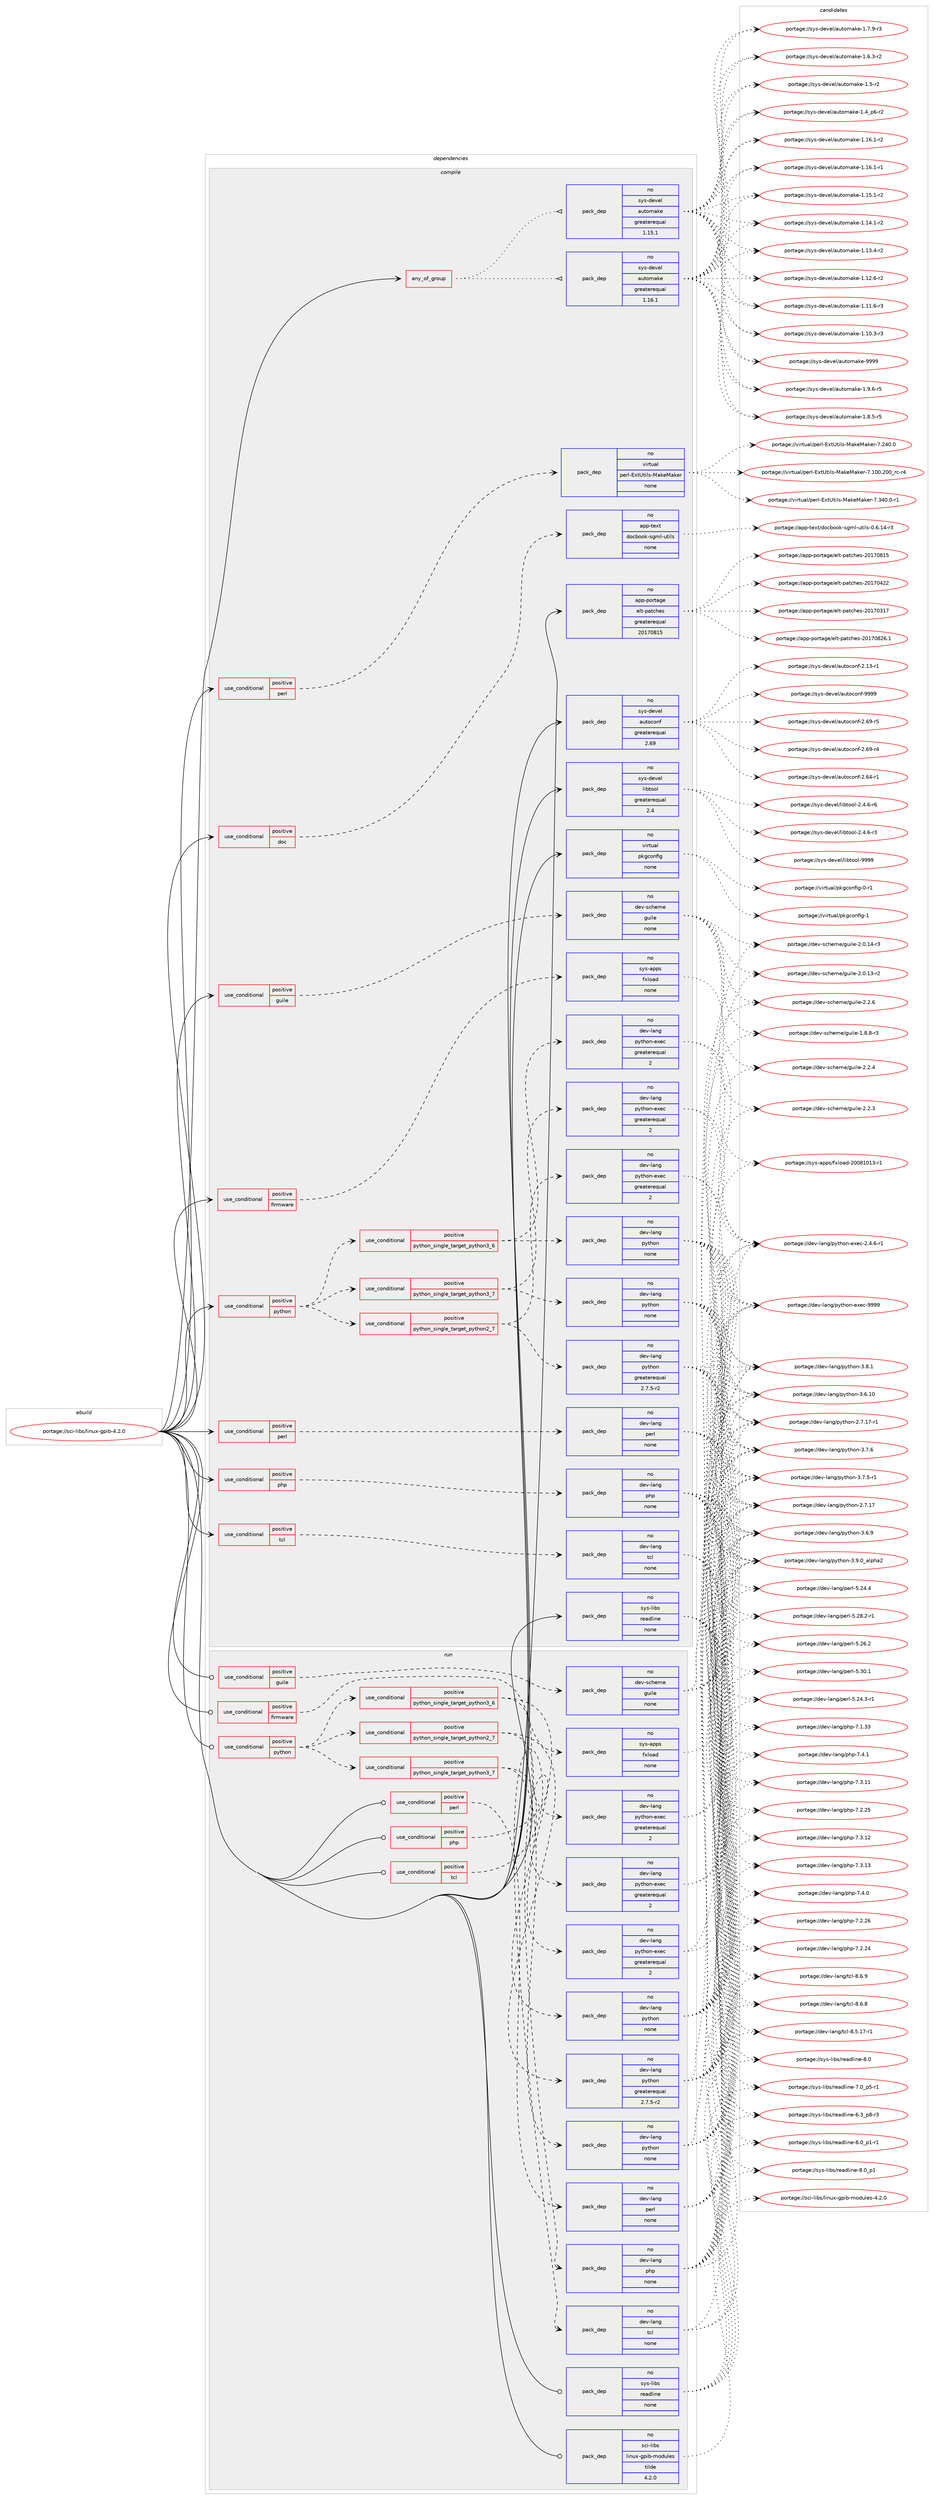 digraph prolog {

# *************
# Graph options
# *************

newrank=true;
concentrate=true;
compound=true;
graph [rankdir=LR,fontname=Helvetica,fontsize=10,ranksep=1.5];#, ranksep=2.5, nodesep=0.2];
edge  [arrowhead=vee];
node  [fontname=Helvetica,fontsize=10];

# **********
# The ebuild
# **********

subgraph cluster_leftcol {
color=gray;
rank=same;
label=<<i>ebuild</i>>;
id [label="portage://sci-libs/linux-gpib-4.2.0", color=red, width=4, href="../sci-libs/linux-gpib-4.2.0.svg"];
}

# ****************
# The dependencies
# ****************

subgraph cluster_midcol {
color=gray;
label=<<i>dependencies</i>>;
subgraph cluster_compile {
fillcolor="#eeeeee";
style=filled;
label=<<i>compile</i>>;
subgraph any1609 {
dependency98336 [label=<<TABLE BORDER="0" CELLBORDER="1" CELLSPACING="0" CELLPADDING="4"><TR><TD CELLPADDING="10">any_of_group</TD></TR></TABLE>>, shape=none, color=red];subgraph pack78004 {
dependency98337 [label=<<TABLE BORDER="0" CELLBORDER="1" CELLSPACING="0" CELLPADDING="4" WIDTH="220"><TR><TD ROWSPAN="6" CELLPADDING="30">pack_dep</TD></TR><TR><TD WIDTH="110">no</TD></TR><TR><TD>sys-devel</TD></TR><TR><TD>automake</TD></TR><TR><TD>greaterequal</TD></TR><TR><TD>1.16.1</TD></TR></TABLE>>, shape=none, color=blue];
}
dependency98336:e -> dependency98337:w [weight=20,style="dotted",arrowhead="oinv"];
subgraph pack78005 {
dependency98338 [label=<<TABLE BORDER="0" CELLBORDER="1" CELLSPACING="0" CELLPADDING="4" WIDTH="220"><TR><TD ROWSPAN="6" CELLPADDING="30">pack_dep</TD></TR><TR><TD WIDTH="110">no</TD></TR><TR><TD>sys-devel</TD></TR><TR><TD>automake</TD></TR><TR><TD>greaterequal</TD></TR><TR><TD>1.15.1</TD></TR></TABLE>>, shape=none, color=blue];
}
dependency98336:e -> dependency98338:w [weight=20,style="dotted",arrowhead="oinv"];
}
id:e -> dependency98336:w [weight=20,style="solid",arrowhead="vee"];
subgraph cond18643 {
dependency98339 [label=<<TABLE BORDER="0" CELLBORDER="1" CELLSPACING="0" CELLPADDING="4"><TR><TD ROWSPAN="3" CELLPADDING="10">use_conditional</TD></TR><TR><TD>positive</TD></TR><TR><TD>doc</TD></TR></TABLE>>, shape=none, color=red];
subgraph pack78006 {
dependency98340 [label=<<TABLE BORDER="0" CELLBORDER="1" CELLSPACING="0" CELLPADDING="4" WIDTH="220"><TR><TD ROWSPAN="6" CELLPADDING="30">pack_dep</TD></TR><TR><TD WIDTH="110">no</TD></TR><TR><TD>app-text</TD></TR><TR><TD>docbook-sgml-utils</TD></TR><TR><TD>none</TD></TR><TR><TD></TD></TR></TABLE>>, shape=none, color=blue];
}
dependency98339:e -> dependency98340:w [weight=20,style="dashed",arrowhead="vee"];
}
id:e -> dependency98339:w [weight=20,style="solid",arrowhead="vee"];
subgraph cond18644 {
dependency98341 [label=<<TABLE BORDER="0" CELLBORDER="1" CELLSPACING="0" CELLPADDING="4"><TR><TD ROWSPAN="3" CELLPADDING="10">use_conditional</TD></TR><TR><TD>positive</TD></TR><TR><TD>firmware</TD></TR></TABLE>>, shape=none, color=red];
subgraph pack78007 {
dependency98342 [label=<<TABLE BORDER="0" CELLBORDER="1" CELLSPACING="0" CELLPADDING="4" WIDTH="220"><TR><TD ROWSPAN="6" CELLPADDING="30">pack_dep</TD></TR><TR><TD WIDTH="110">no</TD></TR><TR><TD>sys-apps</TD></TR><TR><TD>fxload</TD></TR><TR><TD>none</TD></TR><TR><TD></TD></TR></TABLE>>, shape=none, color=blue];
}
dependency98341:e -> dependency98342:w [weight=20,style="dashed",arrowhead="vee"];
}
id:e -> dependency98341:w [weight=20,style="solid",arrowhead="vee"];
subgraph cond18645 {
dependency98343 [label=<<TABLE BORDER="0" CELLBORDER="1" CELLSPACING="0" CELLPADDING="4"><TR><TD ROWSPAN="3" CELLPADDING="10">use_conditional</TD></TR><TR><TD>positive</TD></TR><TR><TD>guile</TD></TR></TABLE>>, shape=none, color=red];
subgraph pack78008 {
dependency98344 [label=<<TABLE BORDER="0" CELLBORDER="1" CELLSPACING="0" CELLPADDING="4" WIDTH="220"><TR><TD ROWSPAN="6" CELLPADDING="30">pack_dep</TD></TR><TR><TD WIDTH="110">no</TD></TR><TR><TD>dev-scheme</TD></TR><TR><TD>guile</TD></TR><TR><TD>none</TD></TR><TR><TD></TD></TR></TABLE>>, shape=none, color=blue];
}
dependency98343:e -> dependency98344:w [weight=20,style="dashed",arrowhead="vee"];
}
id:e -> dependency98343:w [weight=20,style="solid",arrowhead="vee"];
subgraph cond18646 {
dependency98345 [label=<<TABLE BORDER="0" CELLBORDER="1" CELLSPACING="0" CELLPADDING="4"><TR><TD ROWSPAN="3" CELLPADDING="10">use_conditional</TD></TR><TR><TD>positive</TD></TR><TR><TD>perl</TD></TR></TABLE>>, shape=none, color=red];
subgraph pack78009 {
dependency98346 [label=<<TABLE BORDER="0" CELLBORDER="1" CELLSPACING="0" CELLPADDING="4" WIDTH="220"><TR><TD ROWSPAN="6" CELLPADDING="30">pack_dep</TD></TR><TR><TD WIDTH="110">no</TD></TR><TR><TD>dev-lang</TD></TR><TR><TD>perl</TD></TR><TR><TD>none</TD></TR><TR><TD></TD></TR></TABLE>>, shape=none, color=blue];
}
dependency98345:e -> dependency98346:w [weight=20,style="dashed",arrowhead="vee"];
}
id:e -> dependency98345:w [weight=20,style="solid",arrowhead="vee"];
subgraph cond18647 {
dependency98347 [label=<<TABLE BORDER="0" CELLBORDER="1" CELLSPACING="0" CELLPADDING="4"><TR><TD ROWSPAN="3" CELLPADDING="10">use_conditional</TD></TR><TR><TD>positive</TD></TR><TR><TD>perl</TD></TR></TABLE>>, shape=none, color=red];
subgraph pack78010 {
dependency98348 [label=<<TABLE BORDER="0" CELLBORDER="1" CELLSPACING="0" CELLPADDING="4" WIDTH="220"><TR><TD ROWSPAN="6" CELLPADDING="30">pack_dep</TD></TR><TR><TD WIDTH="110">no</TD></TR><TR><TD>virtual</TD></TR><TR><TD>perl-ExtUtils-MakeMaker</TD></TR><TR><TD>none</TD></TR><TR><TD></TD></TR></TABLE>>, shape=none, color=blue];
}
dependency98347:e -> dependency98348:w [weight=20,style="dashed",arrowhead="vee"];
}
id:e -> dependency98347:w [weight=20,style="solid",arrowhead="vee"];
subgraph cond18648 {
dependency98349 [label=<<TABLE BORDER="0" CELLBORDER="1" CELLSPACING="0" CELLPADDING="4"><TR><TD ROWSPAN="3" CELLPADDING="10">use_conditional</TD></TR><TR><TD>positive</TD></TR><TR><TD>php</TD></TR></TABLE>>, shape=none, color=red];
subgraph pack78011 {
dependency98350 [label=<<TABLE BORDER="0" CELLBORDER="1" CELLSPACING="0" CELLPADDING="4" WIDTH="220"><TR><TD ROWSPAN="6" CELLPADDING="30">pack_dep</TD></TR><TR><TD WIDTH="110">no</TD></TR><TR><TD>dev-lang</TD></TR><TR><TD>php</TD></TR><TR><TD>none</TD></TR><TR><TD></TD></TR></TABLE>>, shape=none, color=blue];
}
dependency98349:e -> dependency98350:w [weight=20,style="dashed",arrowhead="vee"];
}
id:e -> dependency98349:w [weight=20,style="solid",arrowhead="vee"];
subgraph cond18649 {
dependency98351 [label=<<TABLE BORDER="0" CELLBORDER="1" CELLSPACING="0" CELLPADDING="4"><TR><TD ROWSPAN="3" CELLPADDING="10">use_conditional</TD></TR><TR><TD>positive</TD></TR><TR><TD>python</TD></TR></TABLE>>, shape=none, color=red];
subgraph cond18650 {
dependency98352 [label=<<TABLE BORDER="0" CELLBORDER="1" CELLSPACING="0" CELLPADDING="4"><TR><TD ROWSPAN="3" CELLPADDING="10">use_conditional</TD></TR><TR><TD>positive</TD></TR><TR><TD>python_single_target_python2_7</TD></TR></TABLE>>, shape=none, color=red];
subgraph pack78012 {
dependency98353 [label=<<TABLE BORDER="0" CELLBORDER="1" CELLSPACING="0" CELLPADDING="4" WIDTH="220"><TR><TD ROWSPAN="6" CELLPADDING="30">pack_dep</TD></TR><TR><TD WIDTH="110">no</TD></TR><TR><TD>dev-lang</TD></TR><TR><TD>python</TD></TR><TR><TD>greaterequal</TD></TR><TR><TD>2.7.5-r2</TD></TR></TABLE>>, shape=none, color=blue];
}
dependency98352:e -> dependency98353:w [weight=20,style="dashed",arrowhead="vee"];
subgraph pack78013 {
dependency98354 [label=<<TABLE BORDER="0" CELLBORDER="1" CELLSPACING="0" CELLPADDING="4" WIDTH="220"><TR><TD ROWSPAN="6" CELLPADDING="30">pack_dep</TD></TR><TR><TD WIDTH="110">no</TD></TR><TR><TD>dev-lang</TD></TR><TR><TD>python-exec</TD></TR><TR><TD>greaterequal</TD></TR><TR><TD>2</TD></TR></TABLE>>, shape=none, color=blue];
}
dependency98352:e -> dependency98354:w [weight=20,style="dashed",arrowhead="vee"];
}
dependency98351:e -> dependency98352:w [weight=20,style="dashed",arrowhead="vee"];
subgraph cond18651 {
dependency98355 [label=<<TABLE BORDER="0" CELLBORDER="1" CELLSPACING="0" CELLPADDING="4"><TR><TD ROWSPAN="3" CELLPADDING="10">use_conditional</TD></TR><TR><TD>positive</TD></TR><TR><TD>python_single_target_python3_6</TD></TR></TABLE>>, shape=none, color=red];
subgraph pack78014 {
dependency98356 [label=<<TABLE BORDER="0" CELLBORDER="1" CELLSPACING="0" CELLPADDING="4" WIDTH="220"><TR><TD ROWSPAN="6" CELLPADDING="30">pack_dep</TD></TR><TR><TD WIDTH="110">no</TD></TR><TR><TD>dev-lang</TD></TR><TR><TD>python</TD></TR><TR><TD>none</TD></TR><TR><TD></TD></TR></TABLE>>, shape=none, color=blue];
}
dependency98355:e -> dependency98356:w [weight=20,style="dashed",arrowhead="vee"];
subgraph pack78015 {
dependency98357 [label=<<TABLE BORDER="0" CELLBORDER="1" CELLSPACING="0" CELLPADDING="4" WIDTH="220"><TR><TD ROWSPAN="6" CELLPADDING="30">pack_dep</TD></TR><TR><TD WIDTH="110">no</TD></TR><TR><TD>dev-lang</TD></TR><TR><TD>python-exec</TD></TR><TR><TD>greaterequal</TD></TR><TR><TD>2</TD></TR></TABLE>>, shape=none, color=blue];
}
dependency98355:e -> dependency98357:w [weight=20,style="dashed",arrowhead="vee"];
}
dependency98351:e -> dependency98355:w [weight=20,style="dashed",arrowhead="vee"];
subgraph cond18652 {
dependency98358 [label=<<TABLE BORDER="0" CELLBORDER="1" CELLSPACING="0" CELLPADDING="4"><TR><TD ROWSPAN="3" CELLPADDING="10">use_conditional</TD></TR><TR><TD>positive</TD></TR><TR><TD>python_single_target_python3_7</TD></TR></TABLE>>, shape=none, color=red];
subgraph pack78016 {
dependency98359 [label=<<TABLE BORDER="0" CELLBORDER="1" CELLSPACING="0" CELLPADDING="4" WIDTH="220"><TR><TD ROWSPAN="6" CELLPADDING="30">pack_dep</TD></TR><TR><TD WIDTH="110">no</TD></TR><TR><TD>dev-lang</TD></TR><TR><TD>python</TD></TR><TR><TD>none</TD></TR><TR><TD></TD></TR></TABLE>>, shape=none, color=blue];
}
dependency98358:e -> dependency98359:w [weight=20,style="dashed",arrowhead="vee"];
subgraph pack78017 {
dependency98360 [label=<<TABLE BORDER="0" CELLBORDER="1" CELLSPACING="0" CELLPADDING="4" WIDTH="220"><TR><TD ROWSPAN="6" CELLPADDING="30">pack_dep</TD></TR><TR><TD WIDTH="110">no</TD></TR><TR><TD>dev-lang</TD></TR><TR><TD>python-exec</TD></TR><TR><TD>greaterequal</TD></TR><TR><TD>2</TD></TR></TABLE>>, shape=none, color=blue];
}
dependency98358:e -> dependency98360:w [weight=20,style="dashed",arrowhead="vee"];
}
dependency98351:e -> dependency98358:w [weight=20,style="dashed",arrowhead="vee"];
}
id:e -> dependency98351:w [weight=20,style="solid",arrowhead="vee"];
subgraph cond18653 {
dependency98361 [label=<<TABLE BORDER="0" CELLBORDER="1" CELLSPACING="0" CELLPADDING="4"><TR><TD ROWSPAN="3" CELLPADDING="10">use_conditional</TD></TR><TR><TD>positive</TD></TR><TR><TD>tcl</TD></TR></TABLE>>, shape=none, color=red];
subgraph pack78018 {
dependency98362 [label=<<TABLE BORDER="0" CELLBORDER="1" CELLSPACING="0" CELLPADDING="4" WIDTH="220"><TR><TD ROWSPAN="6" CELLPADDING="30">pack_dep</TD></TR><TR><TD WIDTH="110">no</TD></TR><TR><TD>dev-lang</TD></TR><TR><TD>tcl</TD></TR><TR><TD>none</TD></TR><TR><TD></TD></TR></TABLE>>, shape=none, color=blue];
}
dependency98361:e -> dependency98362:w [weight=20,style="dashed",arrowhead="vee"];
}
id:e -> dependency98361:w [weight=20,style="solid",arrowhead="vee"];
subgraph pack78019 {
dependency98363 [label=<<TABLE BORDER="0" CELLBORDER="1" CELLSPACING="0" CELLPADDING="4" WIDTH="220"><TR><TD ROWSPAN="6" CELLPADDING="30">pack_dep</TD></TR><TR><TD WIDTH="110">no</TD></TR><TR><TD>app-portage</TD></TR><TR><TD>elt-patches</TD></TR><TR><TD>greaterequal</TD></TR><TR><TD>20170815</TD></TR></TABLE>>, shape=none, color=blue];
}
id:e -> dependency98363:w [weight=20,style="solid",arrowhead="vee"];
subgraph pack78020 {
dependency98364 [label=<<TABLE BORDER="0" CELLBORDER="1" CELLSPACING="0" CELLPADDING="4" WIDTH="220"><TR><TD ROWSPAN="6" CELLPADDING="30">pack_dep</TD></TR><TR><TD WIDTH="110">no</TD></TR><TR><TD>sys-devel</TD></TR><TR><TD>autoconf</TD></TR><TR><TD>greaterequal</TD></TR><TR><TD>2.69</TD></TR></TABLE>>, shape=none, color=blue];
}
id:e -> dependency98364:w [weight=20,style="solid",arrowhead="vee"];
subgraph pack78021 {
dependency98365 [label=<<TABLE BORDER="0" CELLBORDER="1" CELLSPACING="0" CELLPADDING="4" WIDTH="220"><TR><TD ROWSPAN="6" CELLPADDING="30">pack_dep</TD></TR><TR><TD WIDTH="110">no</TD></TR><TR><TD>sys-devel</TD></TR><TR><TD>libtool</TD></TR><TR><TD>greaterequal</TD></TR><TR><TD>2.4</TD></TR></TABLE>>, shape=none, color=blue];
}
id:e -> dependency98365:w [weight=20,style="solid",arrowhead="vee"];
subgraph pack78022 {
dependency98366 [label=<<TABLE BORDER="0" CELLBORDER="1" CELLSPACING="0" CELLPADDING="4" WIDTH="220"><TR><TD ROWSPAN="6" CELLPADDING="30">pack_dep</TD></TR><TR><TD WIDTH="110">no</TD></TR><TR><TD>sys-libs</TD></TR><TR><TD>readline</TD></TR><TR><TD>none</TD></TR><TR><TD></TD></TR></TABLE>>, shape=none, color=blue];
}
id:e -> dependency98366:w [weight=20,style="solid",arrowhead="vee"];
subgraph pack78023 {
dependency98367 [label=<<TABLE BORDER="0" CELLBORDER="1" CELLSPACING="0" CELLPADDING="4" WIDTH="220"><TR><TD ROWSPAN="6" CELLPADDING="30">pack_dep</TD></TR><TR><TD WIDTH="110">no</TD></TR><TR><TD>virtual</TD></TR><TR><TD>pkgconfig</TD></TR><TR><TD>none</TD></TR><TR><TD></TD></TR></TABLE>>, shape=none, color=blue];
}
id:e -> dependency98367:w [weight=20,style="solid",arrowhead="vee"];
}
subgraph cluster_compileandrun {
fillcolor="#eeeeee";
style=filled;
label=<<i>compile and run</i>>;
}
subgraph cluster_run {
fillcolor="#eeeeee";
style=filled;
label=<<i>run</i>>;
subgraph cond18654 {
dependency98368 [label=<<TABLE BORDER="0" CELLBORDER="1" CELLSPACING="0" CELLPADDING="4"><TR><TD ROWSPAN="3" CELLPADDING="10">use_conditional</TD></TR><TR><TD>positive</TD></TR><TR><TD>firmware</TD></TR></TABLE>>, shape=none, color=red];
subgraph pack78024 {
dependency98369 [label=<<TABLE BORDER="0" CELLBORDER="1" CELLSPACING="0" CELLPADDING="4" WIDTH="220"><TR><TD ROWSPAN="6" CELLPADDING="30">pack_dep</TD></TR><TR><TD WIDTH="110">no</TD></TR><TR><TD>sys-apps</TD></TR><TR><TD>fxload</TD></TR><TR><TD>none</TD></TR><TR><TD></TD></TR></TABLE>>, shape=none, color=blue];
}
dependency98368:e -> dependency98369:w [weight=20,style="dashed",arrowhead="vee"];
}
id:e -> dependency98368:w [weight=20,style="solid",arrowhead="odot"];
subgraph cond18655 {
dependency98370 [label=<<TABLE BORDER="0" CELLBORDER="1" CELLSPACING="0" CELLPADDING="4"><TR><TD ROWSPAN="3" CELLPADDING="10">use_conditional</TD></TR><TR><TD>positive</TD></TR><TR><TD>guile</TD></TR></TABLE>>, shape=none, color=red];
subgraph pack78025 {
dependency98371 [label=<<TABLE BORDER="0" CELLBORDER="1" CELLSPACING="0" CELLPADDING="4" WIDTH="220"><TR><TD ROWSPAN="6" CELLPADDING="30">pack_dep</TD></TR><TR><TD WIDTH="110">no</TD></TR><TR><TD>dev-scheme</TD></TR><TR><TD>guile</TD></TR><TR><TD>none</TD></TR><TR><TD></TD></TR></TABLE>>, shape=none, color=blue];
}
dependency98370:e -> dependency98371:w [weight=20,style="dashed",arrowhead="vee"];
}
id:e -> dependency98370:w [weight=20,style="solid",arrowhead="odot"];
subgraph cond18656 {
dependency98372 [label=<<TABLE BORDER="0" CELLBORDER="1" CELLSPACING="0" CELLPADDING="4"><TR><TD ROWSPAN="3" CELLPADDING="10">use_conditional</TD></TR><TR><TD>positive</TD></TR><TR><TD>perl</TD></TR></TABLE>>, shape=none, color=red];
subgraph pack78026 {
dependency98373 [label=<<TABLE BORDER="0" CELLBORDER="1" CELLSPACING="0" CELLPADDING="4" WIDTH="220"><TR><TD ROWSPAN="6" CELLPADDING="30">pack_dep</TD></TR><TR><TD WIDTH="110">no</TD></TR><TR><TD>dev-lang</TD></TR><TR><TD>perl</TD></TR><TR><TD>none</TD></TR><TR><TD></TD></TR></TABLE>>, shape=none, color=blue];
}
dependency98372:e -> dependency98373:w [weight=20,style="dashed",arrowhead="vee"];
}
id:e -> dependency98372:w [weight=20,style="solid",arrowhead="odot"];
subgraph cond18657 {
dependency98374 [label=<<TABLE BORDER="0" CELLBORDER="1" CELLSPACING="0" CELLPADDING="4"><TR><TD ROWSPAN="3" CELLPADDING="10">use_conditional</TD></TR><TR><TD>positive</TD></TR><TR><TD>php</TD></TR></TABLE>>, shape=none, color=red];
subgraph pack78027 {
dependency98375 [label=<<TABLE BORDER="0" CELLBORDER="1" CELLSPACING="0" CELLPADDING="4" WIDTH="220"><TR><TD ROWSPAN="6" CELLPADDING="30">pack_dep</TD></TR><TR><TD WIDTH="110">no</TD></TR><TR><TD>dev-lang</TD></TR><TR><TD>php</TD></TR><TR><TD>none</TD></TR><TR><TD></TD></TR></TABLE>>, shape=none, color=blue];
}
dependency98374:e -> dependency98375:w [weight=20,style="dashed",arrowhead="vee"];
}
id:e -> dependency98374:w [weight=20,style="solid",arrowhead="odot"];
subgraph cond18658 {
dependency98376 [label=<<TABLE BORDER="0" CELLBORDER="1" CELLSPACING="0" CELLPADDING="4"><TR><TD ROWSPAN="3" CELLPADDING="10">use_conditional</TD></TR><TR><TD>positive</TD></TR><TR><TD>python</TD></TR></TABLE>>, shape=none, color=red];
subgraph cond18659 {
dependency98377 [label=<<TABLE BORDER="0" CELLBORDER="1" CELLSPACING="0" CELLPADDING="4"><TR><TD ROWSPAN="3" CELLPADDING="10">use_conditional</TD></TR><TR><TD>positive</TD></TR><TR><TD>python_single_target_python2_7</TD></TR></TABLE>>, shape=none, color=red];
subgraph pack78028 {
dependency98378 [label=<<TABLE BORDER="0" CELLBORDER="1" CELLSPACING="0" CELLPADDING="4" WIDTH="220"><TR><TD ROWSPAN="6" CELLPADDING="30">pack_dep</TD></TR><TR><TD WIDTH="110">no</TD></TR><TR><TD>dev-lang</TD></TR><TR><TD>python</TD></TR><TR><TD>greaterequal</TD></TR><TR><TD>2.7.5-r2</TD></TR></TABLE>>, shape=none, color=blue];
}
dependency98377:e -> dependency98378:w [weight=20,style="dashed",arrowhead="vee"];
subgraph pack78029 {
dependency98379 [label=<<TABLE BORDER="0" CELLBORDER="1" CELLSPACING="0" CELLPADDING="4" WIDTH="220"><TR><TD ROWSPAN="6" CELLPADDING="30">pack_dep</TD></TR><TR><TD WIDTH="110">no</TD></TR><TR><TD>dev-lang</TD></TR><TR><TD>python-exec</TD></TR><TR><TD>greaterequal</TD></TR><TR><TD>2</TD></TR></TABLE>>, shape=none, color=blue];
}
dependency98377:e -> dependency98379:w [weight=20,style="dashed",arrowhead="vee"];
}
dependency98376:e -> dependency98377:w [weight=20,style="dashed",arrowhead="vee"];
subgraph cond18660 {
dependency98380 [label=<<TABLE BORDER="0" CELLBORDER="1" CELLSPACING="0" CELLPADDING="4"><TR><TD ROWSPAN="3" CELLPADDING="10">use_conditional</TD></TR><TR><TD>positive</TD></TR><TR><TD>python_single_target_python3_6</TD></TR></TABLE>>, shape=none, color=red];
subgraph pack78030 {
dependency98381 [label=<<TABLE BORDER="0" CELLBORDER="1" CELLSPACING="0" CELLPADDING="4" WIDTH="220"><TR><TD ROWSPAN="6" CELLPADDING="30">pack_dep</TD></TR><TR><TD WIDTH="110">no</TD></TR><TR><TD>dev-lang</TD></TR><TR><TD>python</TD></TR><TR><TD>none</TD></TR><TR><TD></TD></TR></TABLE>>, shape=none, color=blue];
}
dependency98380:e -> dependency98381:w [weight=20,style="dashed",arrowhead="vee"];
subgraph pack78031 {
dependency98382 [label=<<TABLE BORDER="0" CELLBORDER="1" CELLSPACING="0" CELLPADDING="4" WIDTH="220"><TR><TD ROWSPAN="6" CELLPADDING="30">pack_dep</TD></TR><TR><TD WIDTH="110">no</TD></TR><TR><TD>dev-lang</TD></TR><TR><TD>python-exec</TD></TR><TR><TD>greaterequal</TD></TR><TR><TD>2</TD></TR></TABLE>>, shape=none, color=blue];
}
dependency98380:e -> dependency98382:w [weight=20,style="dashed",arrowhead="vee"];
}
dependency98376:e -> dependency98380:w [weight=20,style="dashed",arrowhead="vee"];
subgraph cond18661 {
dependency98383 [label=<<TABLE BORDER="0" CELLBORDER="1" CELLSPACING="0" CELLPADDING="4"><TR><TD ROWSPAN="3" CELLPADDING="10">use_conditional</TD></TR><TR><TD>positive</TD></TR><TR><TD>python_single_target_python3_7</TD></TR></TABLE>>, shape=none, color=red];
subgraph pack78032 {
dependency98384 [label=<<TABLE BORDER="0" CELLBORDER="1" CELLSPACING="0" CELLPADDING="4" WIDTH="220"><TR><TD ROWSPAN="6" CELLPADDING="30">pack_dep</TD></TR><TR><TD WIDTH="110">no</TD></TR><TR><TD>dev-lang</TD></TR><TR><TD>python</TD></TR><TR><TD>none</TD></TR><TR><TD></TD></TR></TABLE>>, shape=none, color=blue];
}
dependency98383:e -> dependency98384:w [weight=20,style="dashed",arrowhead="vee"];
subgraph pack78033 {
dependency98385 [label=<<TABLE BORDER="0" CELLBORDER="1" CELLSPACING="0" CELLPADDING="4" WIDTH="220"><TR><TD ROWSPAN="6" CELLPADDING="30">pack_dep</TD></TR><TR><TD WIDTH="110">no</TD></TR><TR><TD>dev-lang</TD></TR><TR><TD>python-exec</TD></TR><TR><TD>greaterequal</TD></TR><TR><TD>2</TD></TR></TABLE>>, shape=none, color=blue];
}
dependency98383:e -> dependency98385:w [weight=20,style="dashed",arrowhead="vee"];
}
dependency98376:e -> dependency98383:w [weight=20,style="dashed",arrowhead="vee"];
}
id:e -> dependency98376:w [weight=20,style="solid",arrowhead="odot"];
subgraph cond18662 {
dependency98386 [label=<<TABLE BORDER="0" CELLBORDER="1" CELLSPACING="0" CELLPADDING="4"><TR><TD ROWSPAN="3" CELLPADDING="10">use_conditional</TD></TR><TR><TD>positive</TD></TR><TR><TD>tcl</TD></TR></TABLE>>, shape=none, color=red];
subgraph pack78034 {
dependency98387 [label=<<TABLE BORDER="0" CELLBORDER="1" CELLSPACING="0" CELLPADDING="4" WIDTH="220"><TR><TD ROWSPAN="6" CELLPADDING="30">pack_dep</TD></TR><TR><TD WIDTH="110">no</TD></TR><TR><TD>dev-lang</TD></TR><TR><TD>tcl</TD></TR><TR><TD>none</TD></TR><TR><TD></TD></TR></TABLE>>, shape=none, color=blue];
}
dependency98386:e -> dependency98387:w [weight=20,style="dashed",arrowhead="vee"];
}
id:e -> dependency98386:w [weight=20,style="solid",arrowhead="odot"];
subgraph pack78035 {
dependency98388 [label=<<TABLE BORDER="0" CELLBORDER="1" CELLSPACING="0" CELLPADDING="4" WIDTH="220"><TR><TD ROWSPAN="6" CELLPADDING="30">pack_dep</TD></TR><TR><TD WIDTH="110">no</TD></TR><TR><TD>sci-libs</TD></TR><TR><TD>linux-gpib-modules</TD></TR><TR><TD>tilde</TD></TR><TR><TD>4.2.0</TD></TR></TABLE>>, shape=none, color=blue];
}
id:e -> dependency98388:w [weight=20,style="solid",arrowhead="odot"];
subgraph pack78036 {
dependency98389 [label=<<TABLE BORDER="0" CELLBORDER="1" CELLSPACING="0" CELLPADDING="4" WIDTH="220"><TR><TD ROWSPAN="6" CELLPADDING="30">pack_dep</TD></TR><TR><TD WIDTH="110">no</TD></TR><TR><TD>sys-libs</TD></TR><TR><TD>readline</TD></TR><TR><TD>none</TD></TR><TR><TD></TD></TR></TABLE>>, shape=none, color=blue];
}
id:e -> dependency98389:w [weight=20,style="solid",arrowhead="odot"];
}
}

# **************
# The candidates
# **************

subgraph cluster_choices {
rank=same;
color=gray;
label=<<i>candidates</i>>;

subgraph choice78004 {
color=black;
nodesep=1;
choice115121115451001011181011084797117116111109971071014557575757 [label="portage://sys-devel/automake-9999", color=red, width=4,href="../sys-devel/automake-9999.svg"];
choice115121115451001011181011084797117116111109971071014549465746544511453 [label="portage://sys-devel/automake-1.9.6-r5", color=red, width=4,href="../sys-devel/automake-1.9.6-r5.svg"];
choice115121115451001011181011084797117116111109971071014549465646534511453 [label="portage://sys-devel/automake-1.8.5-r5", color=red, width=4,href="../sys-devel/automake-1.8.5-r5.svg"];
choice115121115451001011181011084797117116111109971071014549465546574511451 [label="portage://sys-devel/automake-1.7.9-r3", color=red, width=4,href="../sys-devel/automake-1.7.9-r3.svg"];
choice115121115451001011181011084797117116111109971071014549465446514511450 [label="portage://sys-devel/automake-1.6.3-r2", color=red, width=4,href="../sys-devel/automake-1.6.3-r2.svg"];
choice11512111545100101118101108479711711611110997107101454946534511450 [label="portage://sys-devel/automake-1.5-r2", color=red, width=4,href="../sys-devel/automake-1.5-r2.svg"];
choice115121115451001011181011084797117116111109971071014549465295112544511450 [label="portage://sys-devel/automake-1.4_p6-r2", color=red, width=4,href="../sys-devel/automake-1.4_p6-r2.svg"];
choice11512111545100101118101108479711711611110997107101454946495446494511450 [label="portage://sys-devel/automake-1.16.1-r2", color=red, width=4,href="../sys-devel/automake-1.16.1-r2.svg"];
choice11512111545100101118101108479711711611110997107101454946495446494511449 [label="portage://sys-devel/automake-1.16.1-r1", color=red, width=4,href="../sys-devel/automake-1.16.1-r1.svg"];
choice11512111545100101118101108479711711611110997107101454946495346494511450 [label="portage://sys-devel/automake-1.15.1-r2", color=red, width=4,href="../sys-devel/automake-1.15.1-r2.svg"];
choice11512111545100101118101108479711711611110997107101454946495246494511450 [label="portage://sys-devel/automake-1.14.1-r2", color=red, width=4,href="../sys-devel/automake-1.14.1-r2.svg"];
choice11512111545100101118101108479711711611110997107101454946495146524511450 [label="portage://sys-devel/automake-1.13.4-r2", color=red, width=4,href="../sys-devel/automake-1.13.4-r2.svg"];
choice11512111545100101118101108479711711611110997107101454946495046544511450 [label="portage://sys-devel/automake-1.12.6-r2", color=red, width=4,href="../sys-devel/automake-1.12.6-r2.svg"];
choice11512111545100101118101108479711711611110997107101454946494946544511451 [label="portage://sys-devel/automake-1.11.6-r3", color=red, width=4,href="../sys-devel/automake-1.11.6-r3.svg"];
choice11512111545100101118101108479711711611110997107101454946494846514511451 [label="portage://sys-devel/automake-1.10.3-r3", color=red, width=4,href="../sys-devel/automake-1.10.3-r3.svg"];
dependency98337:e -> choice115121115451001011181011084797117116111109971071014557575757:w [style=dotted,weight="100"];
dependency98337:e -> choice115121115451001011181011084797117116111109971071014549465746544511453:w [style=dotted,weight="100"];
dependency98337:e -> choice115121115451001011181011084797117116111109971071014549465646534511453:w [style=dotted,weight="100"];
dependency98337:e -> choice115121115451001011181011084797117116111109971071014549465546574511451:w [style=dotted,weight="100"];
dependency98337:e -> choice115121115451001011181011084797117116111109971071014549465446514511450:w [style=dotted,weight="100"];
dependency98337:e -> choice11512111545100101118101108479711711611110997107101454946534511450:w [style=dotted,weight="100"];
dependency98337:e -> choice115121115451001011181011084797117116111109971071014549465295112544511450:w [style=dotted,weight="100"];
dependency98337:e -> choice11512111545100101118101108479711711611110997107101454946495446494511450:w [style=dotted,weight="100"];
dependency98337:e -> choice11512111545100101118101108479711711611110997107101454946495446494511449:w [style=dotted,weight="100"];
dependency98337:e -> choice11512111545100101118101108479711711611110997107101454946495346494511450:w [style=dotted,weight="100"];
dependency98337:e -> choice11512111545100101118101108479711711611110997107101454946495246494511450:w [style=dotted,weight="100"];
dependency98337:e -> choice11512111545100101118101108479711711611110997107101454946495146524511450:w [style=dotted,weight="100"];
dependency98337:e -> choice11512111545100101118101108479711711611110997107101454946495046544511450:w [style=dotted,weight="100"];
dependency98337:e -> choice11512111545100101118101108479711711611110997107101454946494946544511451:w [style=dotted,weight="100"];
dependency98337:e -> choice11512111545100101118101108479711711611110997107101454946494846514511451:w [style=dotted,weight="100"];
}
subgraph choice78005 {
color=black;
nodesep=1;
choice115121115451001011181011084797117116111109971071014557575757 [label="portage://sys-devel/automake-9999", color=red, width=4,href="../sys-devel/automake-9999.svg"];
choice115121115451001011181011084797117116111109971071014549465746544511453 [label="portage://sys-devel/automake-1.9.6-r5", color=red, width=4,href="../sys-devel/automake-1.9.6-r5.svg"];
choice115121115451001011181011084797117116111109971071014549465646534511453 [label="portage://sys-devel/automake-1.8.5-r5", color=red, width=4,href="../sys-devel/automake-1.8.5-r5.svg"];
choice115121115451001011181011084797117116111109971071014549465546574511451 [label="portage://sys-devel/automake-1.7.9-r3", color=red, width=4,href="../sys-devel/automake-1.7.9-r3.svg"];
choice115121115451001011181011084797117116111109971071014549465446514511450 [label="portage://sys-devel/automake-1.6.3-r2", color=red, width=4,href="../sys-devel/automake-1.6.3-r2.svg"];
choice11512111545100101118101108479711711611110997107101454946534511450 [label="portage://sys-devel/automake-1.5-r2", color=red, width=4,href="../sys-devel/automake-1.5-r2.svg"];
choice115121115451001011181011084797117116111109971071014549465295112544511450 [label="portage://sys-devel/automake-1.4_p6-r2", color=red, width=4,href="../sys-devel/automake-1.4_p6-r2.svg"];
choice11512111545100101118101108479711711611110997107101454946495446494511450 [label="portage://sys-devel/automake-1.16.1-r2", color=red, width=4,href="../sys-devel/automake-1.16.1-r2.svg"];
choice11512111545100101118101108479711711611110997107101454946495446494511449 [label="portage://sys-devel/automake-1.16.1-r1", color=red, width=4,href="../sys-devel/automake-1.16.1-r1.svg"];
choice11512111545100101118101108479711711611110997107101454946495346494511450 [label="portage://sys-devel/automake-1.15.1-r2", color=red, width=4,href="../sys-devel/automake-1.15.1-r2.svg"];
choice11512111545100101118101108479711711611110997107101454946495246494511450 [label="portage://sys-devel/automake-1.14.1-r2", color=red, width=4,href="../sys-devel/automake-1.14.1-r2.svg"];
choice11512111545100101118101108479711711611110997107101454946495146524511450 [label="portage://sys-devel/automake-1.13.4-r2", color=red, width=4,href="../sys-devel/automake-1.13.4-r2.svg"];
choice11512111545100101118101108479711711611110997107101454946495046544511450 [label="portage://sys-devel/automake-1.12.6-r2", color=red, width=4,href="../sys-devel/automake-1.12.6-r2.svg"];
choice11512111545100101118101108479711711611110997107101454946494946544511451 [label="portage://sys-devel/automake-1.11.6-r3", color=red, width=4,href="../sys-devel/automake-1.11.6-r3.svg"];
choice11512111545100101118101108479711711611110997107101454946494846514511451 [label="portage://sys-devel/automake-1.10.3-r3", color=red, width=4,href="../sys-devel/automake-1.10.3-r3.svg"];
dependency98338:e -> choice115121115451001011181011084797117116111109971071014557575757:w [style=dotted,weight="100"];
dependency98338:e -> choice115121115451001011181011084797117116111109971071014549465746544511453:w [style=dotted,weight="100"];
dependency98338:e -> choice115121115451001011181011084797117116111109971071014549465646534511453:w [style=dotted,weight="100"];
dependency98338:e -> choice115121115451001011181011084797117116111109971071014549465546574511451:w [style=dotted,weight="100"];
dependency98338:e -> choice115121115451001011181011084797117116111109971071014549465446514511450:w [style=dotted,weight="100"];
dependency98338:e -> choice11512111545100101118101108479711711611110997107101454946534511450:w [style=dotted,weight="100"];
dependency98338:e -> choice115121115451001011181011084797117116111109971071014549465295112544511450:w [style=dotted,weight="100"];
dependency98338:e -> choice11512111545100101118101108479711711611110997107101454946495446494511450:w [style=dotted,weight="100"];
dependency98338:e -> choice11512111545100101118101108479711711611110997107101454946495446494511449:w [style=dotted,weight="100"];
dependency98338:e -> choice11512111545100101118101108479711711611110997107101454946495346494511450:w [style=dotted,weight="100"];
dependency98338:e -> choice11512111545100101118101108479711711611110997107101454946495246494511450:w [style=dotted,weight="100"];
dependency98338:e -> choice11512111545100101118101108479711711611110997107101454946495146524511450:w [style=dotted,weight="100"];
dependency98338:e -> choice11512111545100101118101108479711711611110997107101454946495046544511450:w [style=dotted,weight="100"];
dependency98338:e -> choice11512111545100101118101108479711711611110997107101454946494946544511451:w [style=dotted,weight="100"];
dependency98338:e -> choice11512111545100101118101108479711711611110997107101454946494846514511451:w [style=dotted,weight="100"];
}
subgraph choice78006 {
color=black;
nodesep=1;
choice97112112451161011201164710011199981111111074511510310910845117116105108115454846544649524511451 [label="portage://app-text/docbook-sgml-utils-0.6.14-r3", color=red, width=4,href="../app-text/docbook-sgml-utils-0.6.14-r3.svg"];
dependency98340:e -> choice97112112451161011201164710011199981111111074511510310910845117116105108115454846544649524511451:w [style=dotted,weight="100"];
}
subgraph choice78007 {
color=black;
nodesep=1;
choice115121115459711211211547102120108111971004550484856494849514511449 [label="portage://sys-apps/fxload-20081013-r1", color=red, width=4,href="../sys-apps/fxload-20081013-r1.svg"];
dependency98342:e -> choice115121115459711211211547102120108111971004550484856494849514511449:w [style=dotted,weight="100"];
}
subgraph choice78008 {
color=black;
nodesep=1;
choice100101118451159910410110910147103117105108101455046504654 [label="portage://dev-scheme/guile-2.2.6", color=red, width=4,href="../dev-scheme/guile-2.2.6.svg"];
choice100101118451159910410110910147103117105108101455046504652 [label="portage://dev-scheme/guile-2.2.4", color=red, width=4,href="../dev-scheme/guile-2.2.4.svg"];
choice100101118451159910410110910147103117105108101455046504651 [label="portage://dev-scheme/guile-2.2.3", color=red, width=4,href="../dev-scheme/guile-2.2.3.svg"];
choice100101118451159910410110910147103117105108101455046484649524511451 [label="portage://dev-scheme/guile-2.0.14-r3", color=red, width=4,href="../dev-scheme/guile-2.0.14-r3.svg"];
choice100101118451159910410110910147103117105108101455046484649514511450 [label="portage://dev-scheme/guile-2.0.13-r2", color=red, width=4,href="../dev-scheme/guile-2.0.13-r2.svg"];
choice1001011184511599104101109101471031171051081014549465646564511451 [label="portage://dev-scheme/guile-1.8.8-r3", color=red, width=4,href="../dev-scheme/guile-1.8.8-r3.svg"];
dependency98344:e -> choice100101118451159910410110910147103117105108101455046504654:w [style=dotted,weight="100"];
dependency98344:e -> choice100101118451159910410110910147103117105108101455046504652:w [style=dotted,weight="100"];
dependency98344:e -> choice100101118451159910410110910147103117105108101455046504651:w [style=dotted,weight="100"];
dependency98344:e -> choice100101118451159910410110910147103117105108101455046484649524511451:w [style=dotted,weight="100"];
dependency98344:e -> choice100101118451159910410110910147103117105108101455046484649514511450:w [style=dotted,weight="100"];
dependency98344:e -> choice1001011184511599104101109101471031171051081014549465646564511451:w [style=dotted,weight="100"];
}
subgraph choice78009 {
color=black;
nodesep=1;
choice10010111845108971101034711210111410845534651484649 [label="portage://dev-lang/perl-5.30.1", color=red, width=4,href="../dev-lang/perl-5.30.1.svg"];
choice100101118451089711010347112101114108455346505646504511449 [label="portage://dev-lang/perl-5.28.2-r1", color=red, width=4,href="../dev-lang/perl-5.28.2-r1.svg"];
choice10010111845108971101034711210111410845534650544650 [label="portage://dev-lang/perl-5.26.2", color=red, width=4,href="../dev-lang/perl-5.26.2.svg"];
choice10010111845108971101034711210111410845534650524652 [label="portage://dev-lang/perl-5.24.4", color=red, width=4,href="../dev-lang/perl-5.24.4.svg"];
choice100101118451089711010347112101114108455346505246514511449 [label="portage://dev-lang/perl-5.24.3-r1", color=red, width=4,href="../dev-lang/perl-5.24.3-r1.svg"];
dependency98346:e -> choice10010111845108971101034711210111410845534651484649:w [style=dotted,weight="100"];
dependency98346:e -> choice100101118451089711010347112101114108455346505646504511449:w [style=dotted,weight="100"];
dependency98346:e -> choice10010111845108971101034711210111410845534650544650:w [style=dotted,weight="100"];
dependency98346:e -> choice10010111845108971101034711210111410845534650524652:w [style=dotted,weight="100"];
dependency98346:e -> choice100101118451089711010347112101114108455346505246514511449:w [style=dotted,weight="100"];
}
subgraph choice78010 {
color=black;
nodesep=1;
choice1181051141161179710847112101114108456912011685116105108115457797107101779710710111445554651524846484511449 [label="portage://virtual/perl-ExtUtils-MakeMaker-7.340.0-r1", color=red, width=4,href="../virtual/perl-ExtUtils-MakeMaker-7.340.0-r1.svg"];
choice118105114116117971084711210111410845691201168511610510811545779710710177971071011144555465052484648 [label="portage://virtual/perl-ExtUtils-MakeMaker-7.240.0", color=red, width=4,href="../virtual/perl-ExtUtils-MakeMaker-7.240.0.svg"];
choice118105114116117971084711210111410845691201168511610510811545779710710177971071011144555464948484650484895114994511452 [label="portage://virtual/perl-ExtUtils-MakeMaker-7.100.200_rc-r4", color=red, width=4,href="../virtual/perl-ExtUtils-MakeMaker-7.100.200_rc-r4.svg"];
dependency98348:e -> choice1181051141161179710847112101114108456912011685116105108115457797107101779710710111445554651524846484511449:w [style=dotted,weight="100"];
dependency98348:e -> choice118105114116117971084711210111410845691201168511610510811545779710710177971071011144555465052484648:w [style=dotted,weight="100"];
dependency98348:e -> choice118105114116117971084711210111410845691201168511610510811545779710710177971071011144555464948484650484895114994511452:w [style=dotted,weight="100"];
}
subgraph choice78011 {
color=black;
nodesep=1;
choice100101118451089711010347112104112455546524649 [label="portage://dev-lang/php-7.4.1", color=red, width=4,href="../dev-lang/php-7.4.1.svg"];
choice100101118451089711010347112104112455546524648 [label="portage://dev-lang/php-7.4.0", color=red, width=4,href="../dev-lang/php-7.4.0.svg"];
choice10010111845108971101034711210411245554651464951 [label="portage://dev-lang/php-7.3.13", color=red, width=4,href="../dev-lang/php-7.3.13.svg"];
choice10010111845108971101034711210411245554651464950 [label="portage://dev-lang/php-7.3.12", color=red, width=4,href="../dev-lang/php-7.3.12.svg"];
choice10010111845108971101034711210411245554651464949 [label="portage://dev-lang/php-7.3.11", color=red, width=4,href="../dev-lang/php-7.3.11.svg"];
choice10010111845108971101034711210411245554650465054 [label="portage://dev-lang/php-7.2.26", color=red, width=4,href="../dev-lang/php-7.2.26.svg"];
choice10010111845108971101034711210411245554650465053 [label="portage://dev-lang/php-7.2.25", color=red, width=4,href="../dev-lang/php-7.2.25.svg"];
choice10010111845108971101034711210411245554650465052 [label="portage://dev-lang/php-7.2.24", color=red, width=4,href="../dev-lang/php-7.2.24.svg"];
choice10010111845108971101034711210411245554649465151 [label="portage://dev-lang/php-7.1.33", color=red, width=4,href="../dev-lang/php-7.1.33.svg"];
dependency98350:e -> choice100101118451089711010347112104112455546524649:w [style=dotted,weight="100"];
dependency98350:e -> choice100101118451089711010347112104112455546524648:w [style=dotted,weight="100"];
dependency98350:e -> choice10010111845108971101034711210411245554651464951:w [style=dotted,weight="100"];
dependency98350:e -> choice10010111845108971101034711210411245554651464950:w [style=dotted,weight="100"];
dependency98350:e -> choice10010111845108971101034711210411245554651464949:w [style=dotted,weight="100"];
dependency98350:e -> choice10010111845108971101034711210411245554650465054:w [style=dotted,weight="100"];
dependency98350:e -> choice10010111845108971101034711210411245554650465053:w [style=dotted,weight="100"];
dependency98350:e -> choice10010111845108971101034711210411245554650465052:w [style=dotted,weight="100"];
dependency98350:e -> choice10010111845108971101034711210411245554649465151:w [style=dotted,weight="100"];
}
subgraph choice78012 {
color=black;
nodesep=1;
choice10010111845108971101034711212111610411111045514657464895971081121049750 [label="portage://dev-lang/python-3.9.0_alpha2", color=red, width=4,href="../dev-lang/python-3.9.0_alpha2.svg"];
choice100101118451089711010347112121116104111110455146564649 [label="portage://dev-lang/python-3.8.1", color=red, width=4,href="../dev-lang/python-3.8.1.svg"];
choice100101118451089711010347112121116104111110455146554654 [label="portage://dev-lang/python-3.7.6", color=red, width=4,href="../dev-lang/python-3.7.6.svg"];
choice1001011184510897110103471121211161041111104551465546534511449 [label="portage://dev-lang/python-3.7.5-r1", color=red, width=4,href="../dev-lang/python-3.7.5-r1.svg"];
choice100101118451089711010347112121116104111110455146544657 [label="portage://dev-lang/python-3.6.9", color=red, width=4,href="../dev-lang/python-3.6.9.svg"];
choice10010111845108971101034711212111610411111045514654464948 [label="portage://dev-lang/python-3.6.10", color=red, width=4,href="../dev-lang/python-3.6.10.svg"];
choice100101118451089711010347112121116104111110455046554649554511449 [label="portage://dev-lang/python-2.7.17-r1", color=red, width=4,href="../dev-lang/python-2.7.17-r1.svg"];
choice10010111845108971101034711212111610411111045504655464955 [label="portage://dev-lang/python-2.7.17", color=red, width=4,href="../dev-lang/python-2.7.17.svg"];
dependency98353:e -> choice10010111845108971101034711212111610411111045514657464895971081121049750:w [style=dotted,weight="100"];
dependency98353:e -> choice100101118451089711010347112121116104111110455146564649:w [style=dotted,weight="100"];
dependency98353:e -> choice100101118451089711010347112121116104111110455146554654:w [style=dotted,weight="100"];
dependency98353:e -> choice1001011184510897110103471121211161041111104551465546534511449:w [style=dotted,weight="100"];
dependency98353:e -> choice100101118451089711010347112121116104111110455146544657:w [style=dotted,weight="100"];
dependency98353:e -> choice10010111845108971101034711212111610411111045514654464948:w [style=dotted,weight="100"];
dependency98353:e -> choice100101118451089711010347112121116104111110455046554649554511449:w [style=dotted,weight="100"];
dependency98353:e -> choice10010111845108971101034711212111610411111045504655464955:w [style=dotted,weight="100"];
}
subgraph choice78013 {
color=black;
nodesep=1;
choice10010111845108971101034711212111610411111045101120101994557575757 [label="portage://dev-lang/python-exec-9999", color=red, width=4,href="../dev-lang/python-exec-9999.svg"];
choice10010111845108971101034711212111610411111045101120101994550465246544511449 [label="portage://dev-lang/python-exec-2.4.6-r1", color=red, width=4,href="../dev-lang/python-exec-2.4.6-r1.svg"];
dependency98354:e -> choice10010111845108971101034711212111610411111045101120101994557575757:w [style=dotted,weight="100"];
dependency98354:e -> choice10010111845108971101034711212111610411111045101120101994550465246544511449:w [style=dotted,weight="100"];
}
subgraph choice78014 {
color=black;
nodesep=1;
choice10010111845108971101034711212111610411111045514657464895971081121049750 [label="portage://dev-lang/python-3.9.0_alpha2", color=red, width=4,href="../dev-lang/python-3.9.0_alpha2.svg"];
choice100101118451089711010347112121116104111110455146564649 [label="portage://dev-lang/python-3.8.1", color=red, width=4,href="../dev-lang/python-3.8.1.svg"];
choice100101118451089711010347112121116104111110455146554654 [label="portage://dev-lang/python-3.7.6", color=red, width=4,href="../dev-lang/python-3.7.6.svg"];
choice1001011184510897110103471121211161041111104551465546534511449 [label="portage://dev-lang/python-3.7.5-r1", color=red, width=4,href="../dev-lang/python-3.7.5-r1.svg"];
choice100101118451089711010347112121116104111110455146544657 [label="portage://dev-lang/python-3.6.9", color=red, width=4,href="../dev-lang/python-3.6.9.svg"];
choice10010111845108971101034711212111610411111045514654464948 [label="portage://dev-lang/python-3.6.10", color=red, width=4,href="../dev-lang/python-3.6.10.svg"];
choice100101118451089711010347112121116104111110455046554649554511449 [label="portage://dev-lang/python-2.7.17-r1", color=red, width=4,href="../dev-lang/python-2.7.17-r1.svg"];
choice10010111845108971101034711212111610411111045504655464955 [label="portage://dev-lang/python-2.7.17", color=red, width=4,href="../dev-lang/python-2.7.17.svg"];
dependency98356:e -> choice10010111845108971101034711212111610411111045514657464895971081121049750:w [style=dotted,weight="100"];
dependency98356:e -> choice100101118451089711010347112121116104111110455146564649:w [style=dotted,weight="100"];
dependency98356:e -> choice100101118451089711010347112121116104111110455146554654:w [style=dotted,weight="100"];
dependency98356:e -> choice1001011184510897110103471121211161041111104551465546534511449:w [style=dotted,weight="100"];
dependency98356:e -> choice100101118451089711010347112121116104111110455146544657:w [style=dotted,weight="100"];
dependency98356:e -> choice10010111845108971101034711212111610411111045514654464948:w [style=dotted,weight="100"];
dependency98356:e -> choice100101118451089711010347112121116104111110455046554649554511449:w [style=dotted,weight="100"];
dependency98356:e -> choice10010111845108971101034711212111610411111045504655464955:w [style=dotted,weight="100"];
}
subgraph choice78015 {
color=black;
nodesep=1;
choice10010111845108971101034711212111610411111045101120101994557575757 [label="portage://dev-lang/python-exec-9999", color=red, width=4,href="../dev-lang/python-exec-9999.svg"];
choice10010111845108971101034711212111610411111045101120101994550465246544511449 [label="portage://dev-lang/python-exec-2.4.6-r1", color=red, width=4,href="../dev-lang/python-exec-2.4.6-r1.svg"];
dependency98357:e -> choice10010111845108971101034711212111610411111045101120101994557575757:w [style=dotted,weight="100"];
dependency98357:e -> choice10010111845108971101034711212111610411111045101120101994550465246544511449:w [style=dotted,weight="100"];
}
subgraph choice78016 {
color=black;
nodesep=1;
choice10010111845108971101034711212111610411111045514657464895971081121049750 [label="portage://dev-lang/python-3.9.0_alpha2", color=red, width=4,href="../dev-lang/python-3.9.0_alpha2.svg"];
choice100101118451089711010347112121116104111110455146564649 [label="portage://dev-lang/python-3.8.1", color=red, width=4,href="../dev-lang/python-3.8.1.svg"];
choice100101118451089711010347112121116104111110455146554654 [label="portage://dev-lang/python-3.7.6", color=red, width=4,href="../dev-lang/python-3.7.6.svg"];
choice1001011184510897110103471121211161041111104551465546534511449 [label="portage://dev-lang/python-3.7.5-r1", color=red, width=4,href="../dev-lang/python-3.7.5-r1.svg"];
choice100101118451089711010347112121116104111110455146544657 [label="portage://dev-lang/python-3.6.9", color=red, width=4,href="../dev-lang/python-3.6.9.svg"];
choice10010111845108971101034711212111610411111045514654464948 [label="portage://dev-lang/python-3.6.10", color=red, width=4,href="../dev-lang/python-3.6.10.svg"];
choice100101118451089711010347112121116104111110455046554649554511449 [label="portage://dev-lang/python-2.7.17-r1", color=red, width=4,href="../dev-lang/python-2.7.17-r1.svg"];
choice10010111845108971101034711212111610411111045504655464955 [label="portage://dev-lang/python-2.7.17", color=red, width=4,href="../dev-lang/python-2.7.17.svg"];
dependency98359:e -> choice10010111845108971101034711212111610411111045514657464895971081121049750:w [style=dotted,weight="100"];
dependency98359:e -> choice100101118451089711010347112121116104111110455146564649:w [style=dotted,weight="100"];
dependency98359:e -> choice100101118451089711010347112121116104111110455146554654:w [style=dotted,weight="100"];
dependency98359:e -> choice1001011184510897110103471121211161041111104551465546534511449:w [style=dotted,weight="100"];
dependency98359:e -> choice100101118451089711010347112121116104111110455146544657:w [style=dotted,weight="100"];
dependency98359:e -> choice10010111845108971101034711212111610411111045514654464948:w [style=dotted,weight="100"];
dependency98359:e -> choice100101118451089711010347112121116104111110455046554649554511449:w [style=dotted,weight="100"];
dependency98359:e -> choice10010111845108971101034711212111610411111045504655464955:w [style=dotted,weight="100"];
}
subgraph choice78017 {
color=black;
nodesep=1;
choice10010111845108971101034711212111610411111045101120101994557575757 [label="portage://dev-lang/python-exec-9999", color=red, width=4,href="../dev-lang/python-exec-9999.svg"];
choice10010111845108971101034711212111610411111045101120101994550465246544511449 [label="portage://dev-lang/python-exec-2.4.6-r1", color=red, width=4,href="../dev-lang/python-exec-2.4.6-r1.svg"];
dependency98360:e -> choice10010111845108971101034711212111610411111045101120101994557575757:w [style=dotted,weight="100"];
dependency98360:e -> choice10010111845108971101034711212111610411111045101120101994550465246544511449:w [style=dotted,weight="100"];
}
subgraph choice78018 {
color=black;
nodesep=1;
choice10010111845108971101034711699108455646544657 [label="portage://dev-lang/tcl-8.6.9", color=red, width=4,href="../dev-lang/tcl-8.6.9.svg"];
choice10010111845108971101034711699108455646544656 [label="portage://dev-lang/tcl-8.6.8", color=red, width=4,href="../dev-lang/tcl-8.6.8.svg"];
choice10010111845108971101034711699108455646534649554511449 [label="portage://dev-lang/tcl-8.5.17-r1", color=red, width=4,href="../dev-lang/tcl-8.5.17-r1.svg"];
dependency98362:e -> choice10010111845108971101034711699108455646544657:w [style=dotted,weight="100"];
dependency98362:e -> choice10010111845108971101034711699108455646544656:w [style=dotted,weight="100"];
dependency98362:e -> choice10010111845108971101034711699108455646534649554511449:w [style=dotted,weight="100"];
}
subgraph choice78019 {
color=black;
nodesep=1;
choice971121124511211111411697103101471011081164511297116991041011154550484955485650544649 [label="portage://app-portage/elt-patches-20170826.1", color=red, width=4,href="../app-portage/elt-patches-20170826.1.svg"];
choice97112112451121111141169710310147101108116451129711699104101115455048495548564953 [label="portage://app-portage/elt-patches-20170815", color=red, width=4,href="../app-portage/elt-patches-20170815.svg"];
choice97112112451121111141169710310147101108116451129711699104101115455048495548525050 [label="portage://app-portage/elt-patches-20170422", color=red, width=4,href="../app-portage/elt-patches-20170422.svg"];
choice97112112451121111141169710310147101108116451129711699104101115455048495548514955 [label="portage://app-portage/elt-patches-20170317", color=red, width=4,href="../app-portage/elt-patches-20170317.svg"];
dependency98363:e -> choice971121124511211111411697103101471011081164511297116991041011154550484955485650544649:w [style=dotted,weight="100"];
dependency98363:e -> choice97112112451121111141169710310147101108116451129711699104101115455048495548564953:w [style=dotted,weight="100"];
dependency98363:e -> choice97112112451121111141169710310147101108116451129711699104101115455048495548525050:w [style=dotted,weight="100"];
dependency98363:e -> choice97112112451121111141169710310147101108116451129711699104101115455048495548514955:w [style=dotted,weight="100"];
}
subgraph choice78020 {
color=black;
nodesep=1;
choice115121115451001011181011084797117116111991111101024557575757 [label="portage://sys-devel/autoconf-9999", color=red, width=4,href="../sys-devel/autoconf-9999.svg"];
choice1151211154510010111810110847971171161119911111010245504654574511453 [label="portage://sys-devel/autoconf-2.69-r5", color=red, width=4,href="../sys-devel/autoconf-2.69-r5.svg"];
choice1151211154510010111810110847971171161119911111010245504654574511452 [label="portage://sys-devel/autoconf-2.69-r4", color=red, width=4,href="../sys-devel/autoconf-2.69-r4.svg"];
choice1151211154510010111810110847971171161119911111010245504654524511449 [label="portage://sys-devel/autoconf-2.64-r1", color=red, width=4,href="../sys-devel/autoconf-2.64-r1.svg"];
choice1151211154510010111810110847971171161119911111010245504649514511449 [label="portage://sys-devel/autoconf-2.13-r1", color=red, width=4,href="../sys-devel/autoconf-2.13-r1.svg"];
dependency98364:e -> choice115121115451001011181011084797117116111991111101024557575757:w [style=dotted,weight="100"];
dependency98364:e -> choice1151211154510010111810110847971171161119911111010245504654574511453:w [style=dotted,weight="100"];
dependency98364:e -> choice1151211154510010111810110847971171161119911111010245504654574511452:w [style=dotted,weight="100"];
dependency98364:e -> choice1151211154510010111810110847971171161119911111010245504654524511449:w [style=dotted,weight="100"];
dependency98364:e -> choice1151211154510010111810110847971171161119911111010245504649514511449:w [style=dotted,weight="100"];
}
subgraph choice78021 {
color=black;
nodesep=1;
choice1151211154510010111810110847108105981161111111084557575757 [label="portage://sys-devel/libtool-9999", color=red, width=4,href="../sys-devel/libtool-9999.svg"];
choice1151211154510010111810110847108105981161111111084550465246544511454 [label="portage://sys-devel/libtool-2.4.6-r6", color=red, width=4,href="../sys-devel/libtool-2.4.6-r6.svg"];
choice1151211154510010111810110847108105981161111111084550465246544511451 [label="portage://sys-devel/libtool-2.4.6-r3", color=red, width=4,href="../sys-devel/libtool-2.4.6-r3.svg"];
dependency98365:e -> choice1151211154510010111810110847108105981161111111084557575757:w [style=dotted,weight="100"];
dependency98365:e -> choice1151211154510010111810110847108105981161111111084550465246544511454:w [style=dotted,weight="100"];
dependency98365:e -> choice1151211154510010111810110847108105981161111111084550465246544511451:w [style=dotted,weight="100"];
}
subgraph choice78022 {
color=black;
nodesep=1;
choice115121115451081059811547114101971001081051101014556464895112494511449 [label="portage://sys-libs/readline-8.0_p1-r1", color=red, width=4,href="../sys-libs/readline-8.0_p1-r1.svg"];
choice11512111545108105981154711410197100108105110101455646489511249 [label="portage://sys-libs/readline-8.0_p1", color=red, width=4,href="../sys-libs/readline-8.0_p1.svg"];
choice1151211154510810598115471141019710010810511010145564648 [label="portage://sys-libs/readline-8.0", color=red, width=4,href="../sys-libs/readline-8.0.svg"];
choice115121115451081059811547114101971001081051101014555464895112534511449 [label="portage://sys-libs/readline-7.0_p5-r1", color=red, width=4,href="../sys-libs/readline-7.0_p5-r1.svg"];
choice115121115451081059811547114101971001081051101014554465195112564511451 [label="portage://sys-libs/readline-6.3_p8-r3", color=red, width=4,href="../sys-libs/readline-6.3_p8-r3.svg"];
dependency98366:e -> choice115121115451081059811547114101971001081051101014556464895112494511449:w [style=dotted,weight="100"];
dependency98366:e -> choice11512111545108105981154711410197100108105110101455646489511249:w [style=dotted,weight="100"];
dependency98366:e -> choice1151211154510810598115471141019710010810511010145564648:w [style=dotted,weight="100"];
dependency98366:e -> choice115121115451081059811547114101971001081051101014555464895112534511449:w [style=dotted,weight="100"];
dependency98366:e -> choice115121115451081059811547114101971001081051101014554465195112564511451:w [style=dotted,weight="100"];
}
subgraph choice78023 {
color=black;
nodesep=1;
choice1181051141161179710847112107103991111101021051034549 [label="portage://virtual/pkgconfig-1", color=red, width=4,href="../virtual/pkgconfig-1.svg"];
choice11810511411611797108471121071039911111010210510345484511449 [label="portage://virtual/pkgconfig-0-r1", color=red, width=4,href="../virtual/pkgconfig-0-r1.svg"];
dependency98367:e -> choice1181051141161179710847112107103991111101021051034549:w [style=dotted,weight="100"];
dependency98367:e -> choice11810511411611797108471121071039911111010210510345484511449:w [style=dotted,weight="100"];
}
subgraph choice78024 {
color=black;
nodesep=1;
choice115121115459711211211547102120108111971004550484856494849514511449 [label="portage://sys-apps/fxload-20081013-r1", color=red, width=4,href="../sys-apps/fxload-20081013-r1.svg"];
dependency98369:e -> choice115121115459711211211547102120108111971004550484856494849514511449:w [style=dotted,weight="100"];
}
subgraph choice78025 {
color=black;
nodesep=1;
choice100101118451159910410110910147103117105108101455046504654 [label="portage://dev-scheme/guile-2.2.6", color=red, width=4,href="../dev-scheme/guile-2.2.6.svg"];
choice100101118451159910410110910147103117105108101455046504652 [label="portage://dev-scheme/guile-2.2.4", color=red, width=4,href="../dev-scheme/guile-2.2.4.svg"];
choice100101118451159910410110910147103117105108101455046504651 [label="portage://dev-scheme/guile-2.2.3", color=red, width=4,href="../dev-scheme/guile-2.2.3.svg"];
choice100101118451159910410110910147103117105108101455046484649524511451 [label="portage://dev-scheme/guile-2.0.14-r3", color=red, width=4,href="../dev-scheme/guile-2.0.14-r3.svg"];
choice100101118451159910410110910147103117105108101455046484649514511450 [label="portage://dev-scheme/guile-2.0.13-r2", color=red, width=4,href="../dev-scheme/guile-2.0.13-r2.svg"];
choice1001011184511599104101109101471031171051081014549465646564511451 [label="portage://dev-scheme/guile-1.8.8-r3", color=red, width=4,href="../dev-scheme/guile-1.8.8-r3.svg"];
dependency98371:e -> choice100101118451159910410110910147103117105108101455046504654:w [style=dotted,weight="100"];
dependency98371:e -> choice100101118451159910410110910147103117105108101455046504652:w [style=dotted,weight="100"];
dependency98371:e -> choice100101118451159910410110910147103117105108101455046504651:w [style=dotted,weight="100"];
dependency98371:e -> choice100101118451159910410110910147103117105108101455046484649524511451:w [style=dotted,weight="100"];
dependency98371:e -> choice100101118451159910410110910147103117105108101455046484649514511450:w [style=dotted,weight="100"];
dependency98371:e -> choice1001011184511599104101109101471031171051081014549465646564511451:w [style=dotted,weight="100"];
}
subgraph choice78026 {
color=black;
nodesep=1;
choice10010111845108971101034711210111410845534651484649 [label="portage://dev-lang/perl-5.30.1", color=red, width=4,href="../dev-lang/perl-5.30.1.svg"];
choice100101118451089711010347112101114108455346505646504511449 [label="portage://dev-lang/perl-5.28.2-r1", color=red, width=4,href="../dev-lang/perl-5.28.2-r1.svg"];
choice10010111845108971101034711210111410845534650544650 [label="portage://dev-lang/perl-5.26.2", color=red, width=4,href="../dev-lang/perl-5.26.2.svg"];
choice10010111845108971101034711210111410845534650524652 [label="portage://dev-lang/perl-5.24.4", color=red, width=4,href="../dev-lang/perl-5.24.4.svg"];
choice100101118451089711010347112101114108455346505246514511449 [label="portage://dev-lang/perl-5.24.3-r1", color=red, width=4,href="../dev-lang/perl-5.24.3-r1.svg"];
dependency98373:e -> choice10010111845108971101034711210111410845534651484649:w [style=dotted,weight="100"];
dependency98373:e -> choice100101118451089711010347112101114108455346505646504511449:w [style=dotted,weight="100"];
dependency98373:e -> choice10010111845108971101034711210111410845534650544650:w [style=dotted,weight="100"];
dependency98373:e -> choice10010111845108971101034711210111410845534650524652:w [style=dotted,weight="100"];
dependency98373:e -> choice100101118451089711010347112101114108455346505246514511449:w [style=dotted,weight="100"];
}
subgraph choice78027 {
color=black;
nodesep=1;
choice100101118451089711010347112104112455546524649 [label="portage://dev-lang/php-7.4.1", color=red, width=4,href="../dev-lang/php-7.4.1.svg"];
choice100101118451089711010347112104112455546524648 [label="portage://dev-lang/php-7.4.0", color=red, width=4,href="../dev-lang/php-7.4.0.svg"];
choice10010111845108971101034711210411245554651464951 [label="portage://dev-lang/php-7.3.13", color=red, width=4,href="../dev-lang/php-7.3.13.svg"];
choice10010111845108971101034711210411245554651464950 [label="portage://dev-lang/php-7.3.12", color=red, width=4,href="../dev-lang/php-7.3.12.svg"];
choice10010111845108971101034711210411245554651464949 [label="portage://dev-lang/php-7.3.11", color=red, width=4,href="../dev-lang/php-7.3.11.svg"];
choice10010111845108971101034711210411245554650465054 [label="portage://dev-lang/php-7.2.26", color=red, width=4,href="../dev-lang/php-7.2.26.svg"];
choice10010111845108971101034711210411245554650465053 [label="portage://dev-lang/php-7.2.25", color=red, width=4,href="../dev-lang/php-7.2.25.svg"];
choice10010111845108971101034711210411245554650465052 [label="portage://dev-lang/php-7.2.24", color=red, width=4,href="../dev-lang/php-7.2.24.svg"];
choice10010111845108971101034711210411245554649465151 [label="portage://dev-lang/php-7.1.33", color=red, width=4,href="../dev-lang/php-7.1.33.svg"];
dependency98375:e -> choice100101118451089711010347112104112455546524649:w [style=dotted,weight="100"];
dependency98375:e -> choice100101118451089711010347112104112455546524648:w [style=dotted,weight="100"];
dependency98375:e -> choice10010111845108971101034711210411245554651464951:w [style=dotted,weight="100"];
dependency98375:e -> choice10010111845108971101034711210411245554651464950:w [style=dotted,weight="100"];
dependency98375:e -> choice10010111845108971101034711210411245554651464949:w [style=dotted,weight="100"];
dependency98375:e -> choice10010111845108971101034711210411245554650465054:w [style=dotted,weight="100"];
dependency98375:e -> choice10010111845108971101034711210411245554650465053:w [style=dotted,weight="100"];
dependency98375:e -> choice10010111845108971101034711210411245554650465052:w [style=dotted,weight="100"];
dependency98375:e -> choice10010111845108971101034711210411245554649465151:w [style=dotted,weight="100"];
}
subgraph choice78028 {
color=black;
nodesep=1;
choice10010111845108971101034711212111610411111045514657464895971081121049750 [label="portage://dev-lang/python-3.9.0_alpha2", color=red, width=4,href="../dev-lang/python-3.9.0_alpha2.svg"];
choice100101118451089711010347112121116104111110455146564649 [label="portage://dev-lang/python-3.8.1", color=red, width=4,href="../dev-lang/python-3.8.1.svg"];
choice100101118451089711010347112121116104111110455146554654 [label="portage://dev-lang/python-3.7.6", color=red, width=4,href="../dev-lang/python-3.7.6.svg"];
choice1001011184510897110103471121211161041111104551465546534511449 [label="portage://dev-lang/python-3.7.5-r1", color=red, width=4,href="../dev-lang/python-3.7.5-r1.svg"];
choice100101118451089711010347112121116104111110455146544657 [label="portage://dev-lang/python-3.6.9", color=red, width=4,href="../dev-lang/python-3.6.9.svg"];
choice10010111845108971101034711212111610411111045514654464948 [label="portage://dev-lang/python-3.6.10", color=red, width=4,href="../dev-lang/python-3.6.10.svg"];
choice100101118451089711010347112121116104111110455046554649554511449 [label="portage://dev-lang/python-2.7.17-r1", color=red, width=4,href="../dev-lang/python-2.7.17-r1.svg"];
choice10010111845108971101034711212111610411111045504655464955 [label="portage://dev-lang/python-2.7.17", color=red, width=4,href="../dev-lang/python-2.7.17.svg"];
dependency98378:e -> choice10010111845108971101034711212111610411111045514657464895971081121049750:w [style=dotted,weight="100"];
dependency98378:e -> choice100101118451089711010347112121116104111110455146564649:w [style=dotted,weight="100"];
dependency98378:e -> choice100101118451089711010347112121116104111110455146554654:w [style=dotted,weight="100"];
dependency98378:e -> choice1001011184510897110103471121211161041111104551465546534511449:w [style=dotted,weight="100"];
dependency98378:e -> choice100101118451089711010347112121116104111110455146544657:w [style=dotted,weight="100"];
dependency98378:e -> choice10010111845108971101034711212111610411111045514654464948:w [style=dotted,weight="100"];
dependency98378:e -> choice100101118451089711010347112121116104111110455046554649554511449:w [style=dotted,weight="100"];
dependency98378:e -> choice10010111845108971101034711212111610411111045504655464955:w [style=dotted,weight="100"];
}
subgraph choice78029 {
color=black;
nodesep=1;
choice10010111845108971101034711212111610411111045101120101994557575757 [label="portage://dev-lang/python-exec-9999", color=red, width=4,href="../dev-lang/python-exec-9999.svg"];
choice10010111845108971101034711212111610411111045101120101994550465246544511449 [label="portage://dev-lang/python-exec-2.4.6-r1", color=red, width=4,href="../dev-lang/python-exec-2.4.6-r1.svg"];
dependency98379:e -> choice10010111845108971101034711212111610411111045101120101994557575757:w [style=dotted,weight="100"];
dependency98379:e -> choice10010111845108971101034711212111610411111045101120101994550465246544511449:w [style=dotted,weight="100"];
}
subgraph choice78030 {
color=black;
nodesep=1;
choice10010111845108971101034711212111610411111045514657464895971081121049750 [label="portage://dev-lang/python-3.9.0_alpha2", color=red, width=4,href="../dev-lang/python-3.9.0_alpha2.svg"];
choice100101118451089711010347112121116104111110455146564649 [label="portage://dev-lang/python-3.8.1", color=red, width=4,href="../dev-lang/python-3.8.1.svg"];
choice100101118451089711010347112121116104111110455146554654 [label="portage://dev-lang/python-3.7.6", color=red, width=4,href="../dev-lang/python-3.7.6.svg"];
choice1001011184510897110103471121211161041111104551465546534511449 [label="portage://dev-lang/python-3.7.5-r1", color=red, width=4,href="../dev-lang/python-3.7.5-r1.svg"];
choice100101118451089711010347112121116104111110455146544657 [label="portage://dev-lang/python-3.6.9", color=red, width=4,href="../dev-lang/python-3.6.9.svg"];
choice10010111845108971101034711212111610411111045514654464948 [label="portage://dev-lang/python-3.6.10", color=red, width=4,href="../dev-lang/python-3.6.10.svg"];
choice100101118451089711010347112121116104111110455046554649554511449 [label="portage://dev-lang/python-2.7.17-r1", color=red, width=4,href="../dev-lang/python-2.7.17-r1.svg"];
choice10010111845108971101034711212111610411111045504655464955 [label="portage://dev-lang/python-2.7.17", color=red, width=4,href="../dev-lang/python-2.7.17.svg"];
dependency98381:e -> choice10010111845108971101034711212111610411111045514657464895971081121049750:w [style=dotted,weight="100"];
dependency98381:e -> choice100101118451089711010347112121116104111110455146564649:w [style=dotted,weight="100"];
dependency98381:e -> choice100101118451089711010347112121116104111110455146554654:w [style=dotted,weight="100"];
dependency98381:e -> choice1001011184510897110103471121211161041111104551465546534511449:w [style=dotted,weight="100"];
dependency98381:e -> choice100101118451089711010347112121116104111110455146544657:w [style=dotted,weight="100"];
dependency98381:e -> choice10010111845108971101034711212111610411111045514654464948:w [style=dotted,weight="100"];
dependency98381:e -> choice100101118451089711010347112121116104111110455046554649554511449:w [style=dotted,weight="100"];
dependency98381:e -> choice10010111845108971101034711212111610411111045504655464955:w [style=dotted,weight="100"];
}
subgraph choice78031 {
color=black;
nodesep=1;
choice10010111845108971101034711212111610411111045101120101994557575757 [label="portage://dev-lang/python-exec-9999", color=red, width=4,href="../dev-lang/python-exec-9999.svg"];
choice10010111845108971101034711212111610411111045101120101994550465246544511449 [label="portage://dev-lang/python-exec-2.4.6-r1", color=red, width=4,href="../dev-lang/python-exec-2.4.6-r1.svg"];
dependency98382:e -> choice10010111845108971101034711212111610411111045101120101994557575757:w [style=dotted,weight="100"];
dependency98382:e -> choice10010111845108971101034711212111610411111045101120101994550465246544511449:w [style=dotted,weight="100"];
}
subgraph choice78032 {
color=black;
nodesep=1;
choice10010111845108971101034711212111610411111045514657464895971081121049750 [label="portage://dev-lang/python-3.9.0_alpha2", color=red, width=4,href="../dev-lang/python-3.9.0_alpha2.svg"];
choice100101118451089711010347112121116104111110455146564649 [label="portage://dev-lang/python-3.8.1", color=red, width=4,href="../dev-lang/python-3.8.1.svg"];
choice100101118451089711010347112121116104111110455146554654 [label="portage://dev-lang/python-3.7.6", color=red, width=4,href="../dev-lang/python-3.7.6.svg"];
choice1001011184510897110103471121211161041111104551465546534511449 [label="portage://dev-lang/python-3.7.5-r1", color=red, width=4,href="../dev-lang/python-3.7.5-r1.svg"];
choice100101118451089711010347112121116104111110455146544657 [label="portage://dev-lang/python-3.6.9", color=red, width=4,href="../dev-lang/python-3.6.9.svg"];
choice10010111845108971101034711212111610411111045514654464948 [label="portage://dev-lang/python-3.6.10", color=red, width=4,href="../dev-lang/python-3.6.10.svg"];
choice100101118451089711010347112121116104111110455046554649554511449 [label="portage://dev-lang/python-2.7.17-r1", color=red, width=4,href="../dev-lang/python-2.7.17-r1.svg"];
choice10010111845108971101034711212111610411111045504655464955 [label="portage://dev-lang/python-2.7.17", color=red, width=4,href="../dev-lang/python-2.7.17.svg"];
dependency98384:e -> choice10010111845108971101034711212111610411111045514657464895971081121049750:w [style=dotted,weight="100"];
dependency98384:e -> choice100101118451089711010347112121116104111110455146564649:w [style=dotted,weight="100"];
dependency98384:e -> choice100101118451089711010347112121116104111110455146554654:w [style=dotted,weight="100"];
dependency98384:e -> choice1001011184510897110103471121211161041111104551465546534511449:w [style=dotted,weight="100"];
dependency98384:e -> choice100101118451089711010347112121116104111110455146544657:w [style=dotted,weight="100"];
dependency98384:e -> choice10010111845108971101034711212111610411111045514654464948:w [style=dotted,weight="100"];
dependency98384:e -> choice100101118451089711010347112121116104111110455046554649554511449:w [style=dotted,weight="100"];
dependency98384:e -> choice10010111845108971101034711212111610411111045504655464955:w [style=dotted,weight="100"];
}
subgraph choice78033 {
color=black;
nodesep=1;
choice10010111845108971101034711212111610411111045101120101994557575757 [label="portage://dev-lang/python-exec-9999", color=red, width=4,href="../dev-lang/python-exec-9999.svg"];
choice10010111845108971101034711212111610411111045101120101994550465246544511449 [label="portage://dev-lang/python-exec-2.4.6-r1", color=red, width=4,href="../dev-lang/python-exec-2.4.6-r1.svg"];
dependency98385:e -> choice10010111845108971101034711212111610411111045101120101994557575757:w [style=dotted,weight="100"];
dependency98385:e -> choice10010111845108971101034711212111610411111045101120101994550465246544511449:w [style=dotted,weight="100"];
}
subgraph choice78034 {
color=black;
nodesep=1;
choice10010111845108971101034711699108455646544657 [label="portage://dev-lang/tcl-8.6.9", color=red, width=4,href="../dev-lang/tcl-8.6.9.svg"];
choice10010111845108971101034711699108455646544656 [label="portage://dev-lang/tcl-8.6.8", color=red, width=4,href="../dev-lang/tcl-8.6.8.svg"];
choice10010111845108971101034711699108455646534649554511449 [label="portage://dev-lang/tcl-8.5.17-r1", color=red, width=4,href="../dev-lang/tcl-8.5.17-r1.svg"];
dependency98387:e -> choice10010111845108971101034711699108455646544657:w [style=dotted,weight="100"];
dependency98387:e -> choice10010111845108971101034711699108455646544656:w [style=dotted,weight="100"];
dependency98387:e -> choice10010111845108971101034711699108455646534649554511449:w [style=dotted,weight="100"];
}
subgraph choice78035 {
color=black;
nodesep=1;
choice11599105451081059811547108105110117120451031121059845109111100117108101115455246504648 [label="portage://sci-libs/linux-gpib-modules-4.2.0", color=red, width=4,href="../sci-libs/linux-gpib-modules-4.2.0.svg"];
dependency98388:e -> choice11599105451081059811547108105110117120451031121059845109111100117108101115455246504648:w [style=dotted,weight="100"];
}
subgraph choice78036 {
color=black;
nodesep=1;
choice115121115451081059811547114101971001081051101014556464895112494511449 [label="portage://sys-libs/readline-8.0_p1-r1", color=red, width=4,href="../sys-libs/readline-8.0_p1-r1.svg"];
choice11512111545108105981154711410197100108105110101455646489511249 [label="portage://sys-libs/readline-8.0_p1", color=red, width=4,href="../sys-libs/readline-8.0_p1.svg"];
choice1151211154510810598115471141019710010810511010145564648 [label="portage://sys-libs/readline-8.0", color=red, width=4,href="../sys-libs/readline-8.0.svg"];
choice115121115451081059811547114101971001081051101014555464895112534511449 [label="portage://sys-libs/readline-7.0_p5-r1", color=red, width=4,href="../sys-libs/readline-7.0_p5-r1.svg"];
choice115121115451081059811547114101971001081051101014554465195112564511451 [label="portage://sys-libs/readline-6.3_p8-r3", color=red, width=4,href="../sys-libs/readline-6.3_p8-r3.svg"];
dependency98389:e -> choice115121115451081059811547114101971001081051101014556464895112494511449:w [style=dotted,weight="100"];
dependency98389:e -> choice11512111545108105981154711410197100108105110101455646489511249:w [style=dotted,weight="100"];
dependency98389:e -> choice1151211154510810598115471141019710010810511010145564648:w [style=dotted,weight="100"];
dependency98389:e -> choice115121115451081059811547114101971001081051101014555464895112534511449:w [style=dotted,weight="100"];
dependency98389:e -> choice115121115451081059811547114101971001081051101014554465195112564511451:w [style=dotted,weight="100"];
}
}

}
